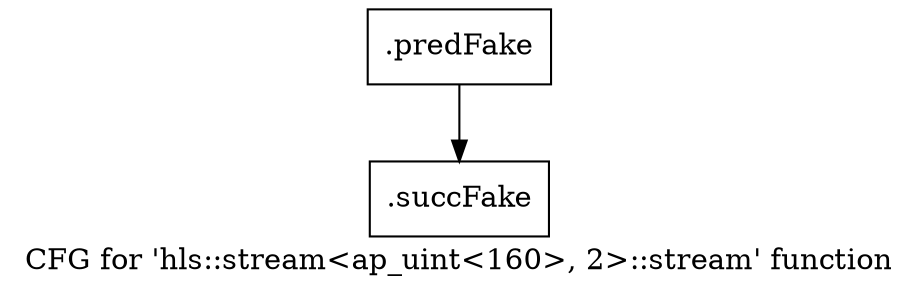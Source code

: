 digraph "CFG for 'hls::stream\<ap_uint\<160\>, 2\>::stream' function" {
	label="CFG for 'hls::stream\<ap_uint\<160\>, 2\>::stream' function";

	Node0x5bd5770 [shape=record,filename="",linenumber="",label="{.predFake}"];
	Node0x5bd5770 -> Node0x6137080[ callList="" memoryops="" filename="/mnt/xilinx/Vitis_HLS/2021.2/include/hls_stream_thread_unsafe.h" execusionnum="1"];
	Node0x6137080 [shape=record,filename="/mnt/xilinx/Vitis_HLS/2021.2/include/hls_stream_thread_unsafe.h",linenumber="422",label="{.succFake}"];
}
